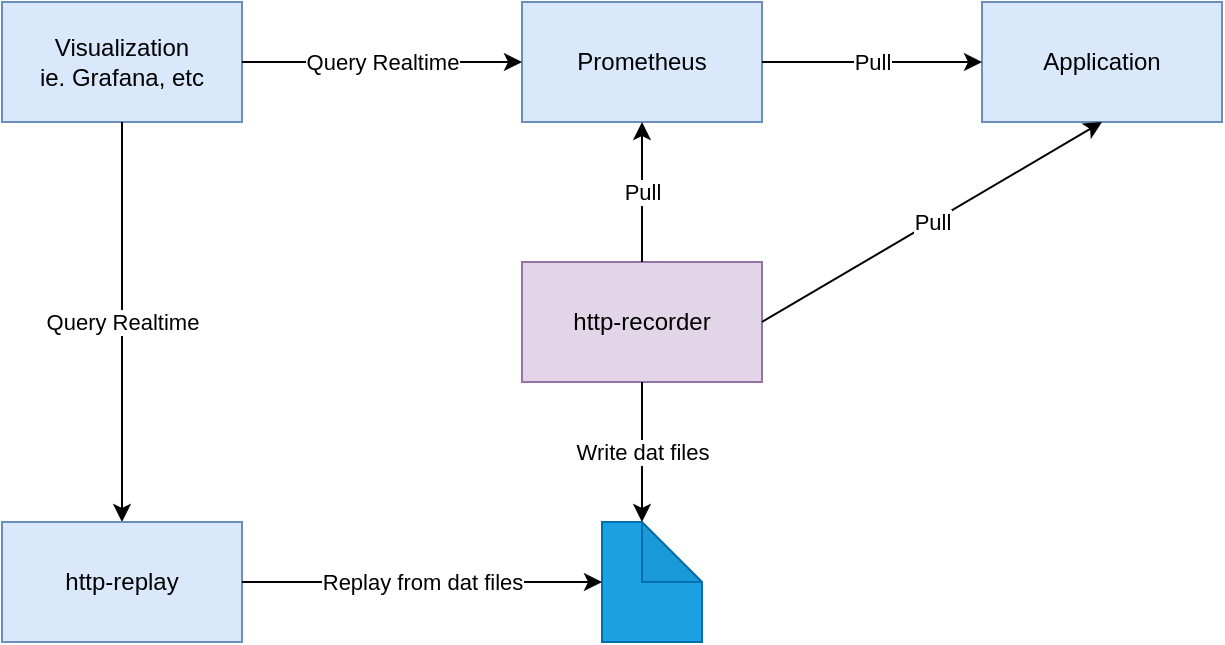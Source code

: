 <mxfile version="16.1.2" type="device"><diagram id="ZgF0UwomaVuG5Y73HX5C" name="Page-1"><mxGraphModel dx="782" dy="539" grid="1" gridSize="10" guides="1" tooltips="1" connect="1" arrows="1" fold="1" page="1" pageScale="1" pageWidth="1169" pageHeight="827" math="0" shadow="0"><root><mxCell id="0"/><mxCell id="1" parent="0"/><mxCell id="abUzvsEC3M8wP5SKKWaH-1" value="Application" style="rounded=0;whiteSpace=wrap;html=1;fillColor=#dae8fc;strokeColor=#6c8ebf;" parent="1" vertex="1"><mxGeometry x="570" y="160" width="120" height="60" as="geometry"/></mxCell><mxCell id="abUzvsEC3M8wP5SKKWaH-2" value="Prometheus" style="rounded=0;whiteSpace=wrap;html=1;fillColor=#dae8fc;strokeColor=#6c8ebf;" parent="1" vertex="1"><mxGeometry x="340" y="160" width="120" height="60" as="geometry"/></mxCell><mxCell id="abUzvsEC3M8wP5SKKWaH-3" value="http-recorder" style="rounded=0;whiteSpace=wrap;html=1;fillColor=#e1d5e7;strokeColor=#9673a6;" parent="1" vertex="1"><mxGeometry x="340" y="290" width="120" height="60" as="geometry"/></mxCell><mxCell id="abUzvsEC3M8wP5SKKWaH-4" value="Pull" style="endArrow=classic;html=1;entryX=0;entryY=0.5;entryDx=0;entryDy=0;exitX=1;exitY=0.5;exitDx=0;exitDy=0;" parent="1" source="abUzvsEC3M8wP5SKKWaH-2" target="abUzvsEC3M8wP5SKKWaH-1" edge="1"><mxGeometry width="50" height="50" relative="1" as="geometry"><mxPoint x="350" y="280" as="sourcePoint"/><mxPoint x="400" y="230" as="targetPoint"/></mxGeometry></mxCell><mxCell id="abUzvsEC3M8wP5SKKWaH-5" value="Pull" style="endArrow=classic;html=1;entryX=0.5;entryY=1;entryDx=0;entryDy=0;exitX=0.5;exitY=0;exitDx=0;exitDy=0;" parent="1" source="abUzvsEC3M8wP5SKKWaH-3" target="abUzvsEC3M8wP5SKKWaH-2" edge="1"><mxGeometry width="50" height="50" relative="1" as="geometry"><mxPoint x="470" y="200" as="sourcePoint"/><mxPoint x="580" y="200" as="targetPoint"/></mxGeometry></mxCell><mxCell id="abUzvsEC3M8wP5SKKWaH-6" value="" style="shape=note;whiteSpace=wrap;html=1;backgroundOutline=1;darkOpacity=0.05;fillColor=#1ba1e2;strokeColor=#006EAF;fontColor=#ffffff;" parent="1" vertex="1"><mxGeometry x="380" y="420" width="50" height="60" as="geometry"/></mxCell><mxCell id="abUzvsEC3M8wP5SKKWaH-7" value="Write dat files" style="endArrow=classic;html=1;entryX=0;entryY=0;entryDx=20;entryDy=0;entryPerimeter=0;exitX=0.5;exitY=1;exitDx=0;exitDy=0;" parent="1" source="abUzvsEC3M8wP5SKKWaH-3" target="abUzvsEC3M8wP5SKKWaH-6" edge="1"><mxGeometry width="50" height="50" relative="1" as="geometry"><mxPoint x="350" y="280" as="sourcePoint"/><mxPoint x="400" y="230" as="targetPoint"/></mxGeometry></mxCell><mxCell id="abUzvsEC3M8wP5SKKWaH-9" value="Visualization&lt;br&gt;ie. Grafana, etc" style="rounded=0;whiteSpace=wrap;html=1;fillColor=#dae8fc;strokeColor=#6c8ebf;" parent="1" vertex="1"><mxGeometry x="80" y="160" width="120" height="60" as="geometry"/></mxCell><mxCell id="abUzvsEC3M8wP5SKKWaH-10" value="Query Realtime" style="endArrow=classic;html=1;exitX=1;exitY=0.5;exitDx=0;exitDy=0;entryX=0;entryY=0.5;entryDx=0;entryDy=0;" parent="1" source="abUzvsEC3M8wP5SKKWaH-9" target="abUzvsEC3M8wP5SKKWaH-2" edge="1"><mxGeometry width="50" height="50" relative="1" as="geometry"><mxPoint x="350" y="280" as="sourcePoint"/><mxPoint x="400" y="230" as="targetPoint"/></mxGeometry></mxCell><mxCell id="abUzvsEC3M8wP5SKKWaH-12" value="Query Realtime" style="endArrow=classic;html=1;entryX=0.5;entryY=0;entryDx=0;entryDy=0;exitX=0.5;exitY=1;exitDx=0;exitDy=0;" parent="1" source="abUzvsEC3M8wP5SKKWaH-9" target="abUzvsEC3M8wP5SKKWaH-13" edge="1"><mxGeometry width="50" height="50" relative="1" as="geometry"><mxPoint x="210" y="200" as="sourcePoint"/><mxPoint x="350" y="200" as="targetPoint"/></mxGeometry></mxCell><mxCell id="abUzvsEC3M8wP5SKKWaH-13" value="http-replay" style="rounded=0;whiteSpace=wrap;html=1;fillColor=#dae8fc;strokeColor=#6c8ebf;" parent="1" vertex="1"><mxGeometry x="80" y="420" width="120" height="60" as="geometry"/></mxCell><mxCell id="abUzvsEC3M8wP5SKKWaH-14" value="Replay from dat files" style="endArrow=classic;html=1;entryX=0;entryY=0.5;entryDx=0;entryDy=0;exitX=1;exitY=0.5;exitDx=0;exitDy=0;entryPerimeter=0;" parent="1" source="abUzvsEC3M8wP5SKKWaH-13" target="abUzvsEC3M8wP5SKKWaH-6" edge="1"><mxGeometry width="50" height="50" relative="1" as="geometry"><mxPoint x="150" y="230" as="sourcePoint"/><mxPoint x="150" y="300" as="targetPoint"/></mxGeometry></mxCell><mxCell id="abUzvsEC3M8wP5SKKWaH-15" value="Pull" style="endArrow=classic;html=1;entryX=0.5;entryY=1;entryDx=0;entryDy=0;exitX=1;exitY=0.5;exitDx=0;exitDy=0;" parent="1" source="abUzvsEC3M8wP5SKKWaH-3" target="abUzvsEC3M8wP5SKKWaH-1" edge="1"><mxGeometry width="50" height="50" relative="1" as="geometry"><mxPoint x="350" y="370" as="sourcePoint"/><mxPoint x="400" y="320" as="targetPoint"/></mxGeometry></mxCell></root></mxGraphModel></diagram></mxfile>